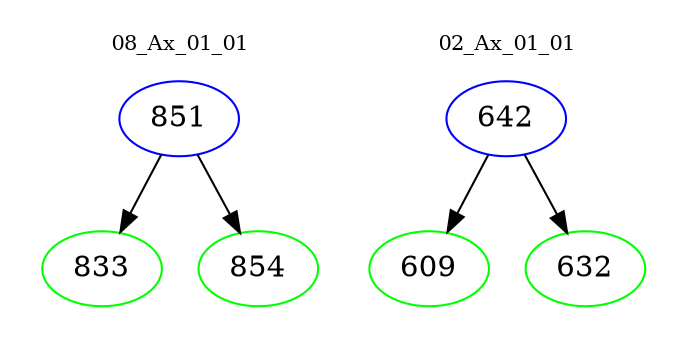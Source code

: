 digraph{
subgraph cluster_0 {
color = white
label = "08_Ax_01_01";
fontsize=10;
T0_851 [label="851", color="blue"]
T0_851 -> T0_833 [color="black"]
T0_833 [label="833", color="green"]
T0_851 -> T0_854 [color="black"]
T0_854 [label="854", color="green"]
}
subgraph cluster_1 {
color = white
label = "02_Ax_01_01";
fontsize=10;
T1_642 [label="642", color="blue"]
T1_642 -> T1_609 [color="black"]
T1_609 [label="609", color="green"]
T1_642 -> T1_632 [color="black"]
T1_632 [label="632", color="green"]
}
}
